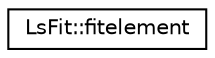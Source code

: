 digraph "Graphical Class Hierarchy"
{
 // INTERACTIVE_SVG=YES
  edge [fontname="Helvetica",fontsize="10",labelfontname="Helvetica",labelfontsize="10"];
  node [fontname="Helvetica",fontsize="10",shape=record];
  rankdir="LR";
  Node0 [label="LsFit::fitelement",height=0.2,width=0.4,color="black", fillcolor="white", style="filled",URL="$struct_ls_fit_1_1fitelement.html",tooltip="Least Squares Fit Element. "];
}
